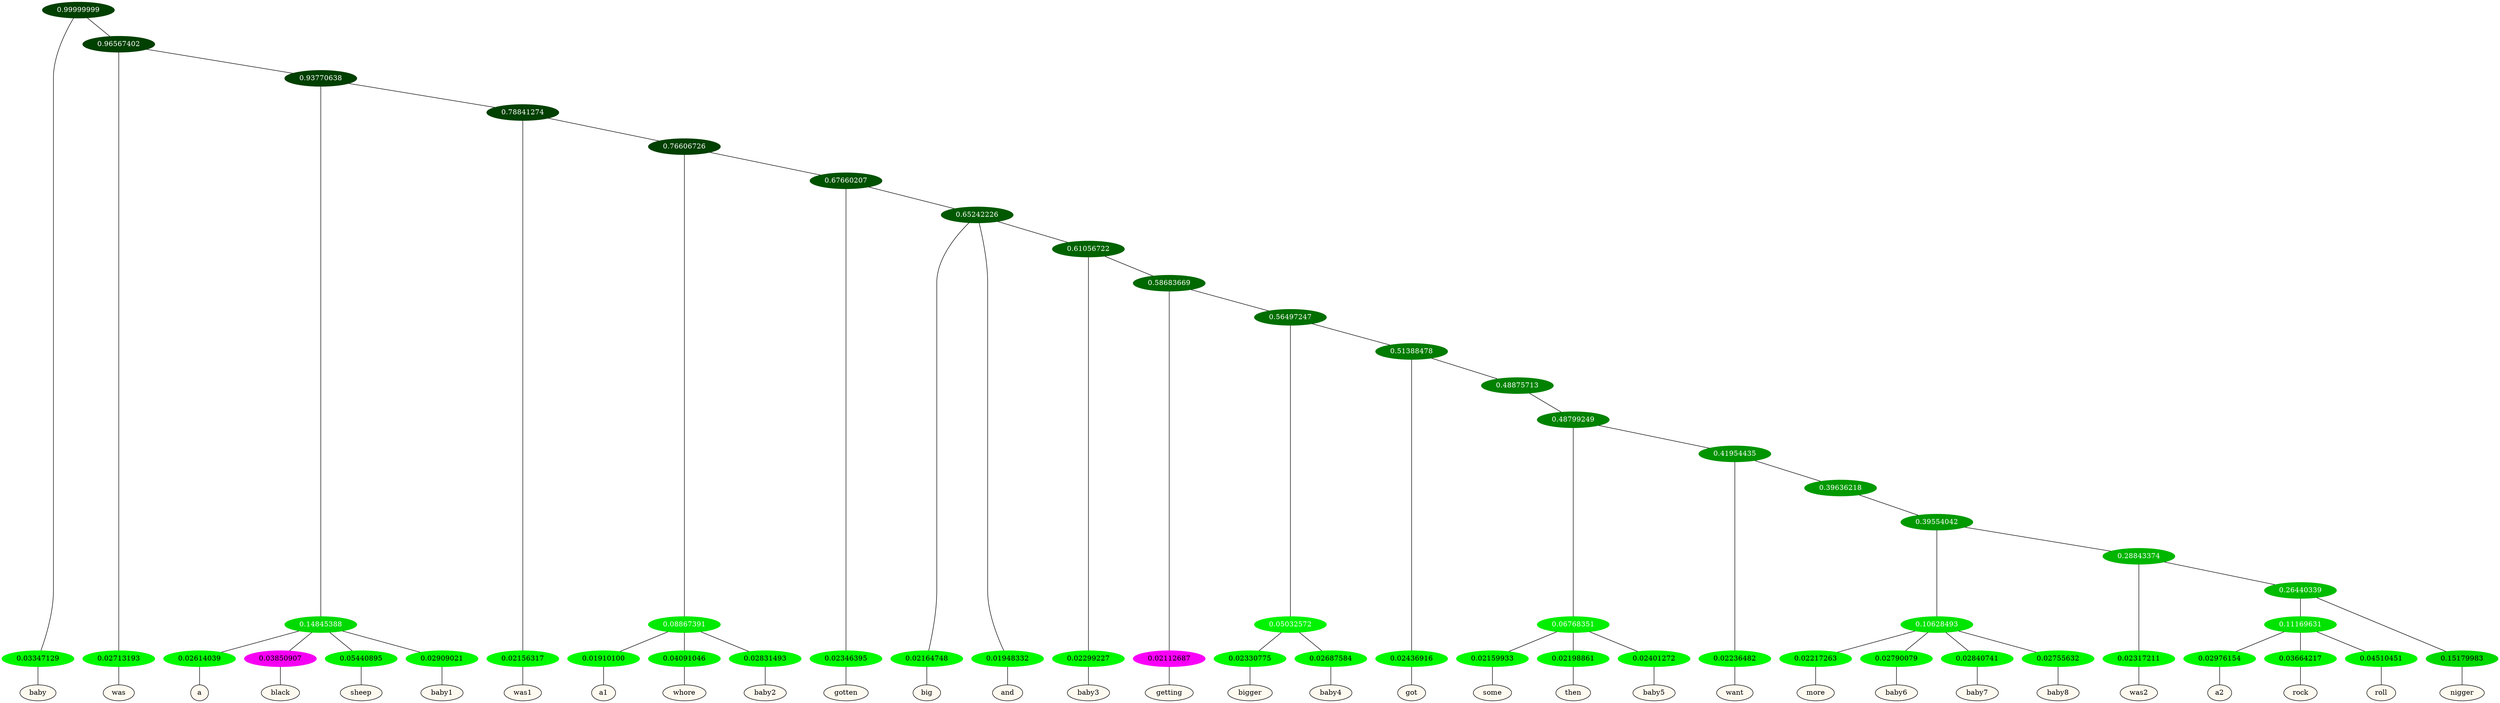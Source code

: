 graph {
	node [format=png height=0.15 nodesep=0.001 ordering=out overlap=prism overlap_scaling=0.01 ranksep=0.001 ratio=0.2 style=filled width=0.15]
	{
		rank=same
		a_w_1 [label=baby color=black fillcolor=floralwhite style="filled,solid"]
		a_w_3 [label=was color=black fillcolor=floralwhite style="filled,solid"]
		a_w_7 [label=a color=black fillcolor=floralwhite style="filled,solid"]
		a_w_8 [label=black color=black fillcolor=floralwhite style="filled,solid"]
		a_w_9 [label=sheep color=black fillcolor=floralwhite style="filled,solid"]
		a_w_10 [label=baby1 color=black fillcolor=floralwhite style="filled,solid"]
		a_w_11 [label=was1 color=black fillcolor=floralwhite style="filled,solid"]
		a_w_15 [label=a1 color=black fillcolor=floralwhite style="filled,solid"]
		a_w_16 [label=whore color=black fillcolor=floralwhite style="filled,solid"]
		a_w_17 [label=baby2 color=black fillcolor=floralwhite style="filled,solid"]
		a_w_18 [label=gotten color=black fillcolor=floralwhite style="filled,solid"]
		a_w_20 [label=big color=black fillcolor=floralwhite style="filled,solid"]
		a_w_21 [label=and color=black fillcolor=floralwhite style="filled,solid"]
		a_w_23 [label=baby3 color=black fillcolor=floralwhite style="filled,solid"]
		a_w_25 [label=getting color=black fillcolor=floralwhite style="filled,solid"]
		a_w_29 [label=bigger color=black fillcolor=floralwhite style="filled,solid"]
		a_w_30 [label=baby4 color=black fillcolor=floralwhite style="filled,solid"]
		a_w_31 [label=got color=black fillcolor=floralwhite style="filled,solid"]
		a_w_36 [label=some color=black fillcolor=floralwhite style="filled,solid"]
		a_w_37 [label=then color=black fillcolor=floralwhite style="filled,solid"]
		a_w_38 [label=baby5 color=black fillcolor=floralwhite style="filled,solid"]
		a_w_39 [label=want color=black fillcolor=floralwhite style="filled,solid"]
		a_w_44 [label=more color=black fillcolor=floralwhite style="filled,solid"]
		a_w_45 [label=baby6 color=black fillcolor=floralwhite style="filled,solid"]
		a_w_46 [label=baby7 color=black fillcolor=floralwhite style="filled,solid"]
		a_w_47 [label=baby8 color=black fillcolor=floralwhite style="filled,solid"]
		a_w_48 [label=was2 color=black fillcolor=floralwhite style="filled,solid"]
		a_w_52 [label=a2 color=black fillcolor=floralwhite style="filled,solid"]
		a_w_53 [label=rock color=black fillcolor=floralwhite style="filled,solid"]
		a_w_54 [label=roll color=black fillcolor=floralwhite style="filled,solid"]
		a_w_51 [label=nigger color=black fillcolor=floralwhite style="filled,solid"]
	}
	a_n_1 -- a_w_1
	a_n_3 -- a_w_3
	a_n_7 -- a_w_7
	a_n_8 -- a_w_8
	a_n_9 -- a_w_9
	a_n_10 -- a_w_10
	a_n_11 -- a_w_11
	a_n_15 -- a_w_15
	a_n_16 -- a_w_16
	a_n_17 -- a_w_17
	a_n_18 -- a_w_18
	a_n_20 -- a_w_20
	a_n_21 -- a_w_21
	a_n_23 -- a_w_23
	a_n_25 -- a_w_25
	a_n_29 -- a_w_29
	a_n_30 -- a_w_30
	a_n_31 -- a_w_31
	a_n_36 -- a_w_36
	a_n_37 -- a_w_37
	a_n_38 -- a_w_38
	a_n_39 -- a_w_39
	a_n_44 -- a_w_44
	a_n_45 -- a_w_45
	a_n_46 -- a_w_46
	a_n_47 -- a_w_47
	a_n_48 -- a_w_48
	a_n_52 -- a_w_52
	a_n_53 -- a_w_53
	a_n_54 -- a_w_54
	a_n_51 -- a_w_51
	{
		rank=same
		a_n_1 [label=0.03347129 color="0.334 1.000 0.967" fontcolor=black]
		a_n_3 [label=0.02713193 color="0.334 1.000 0.973" fontcolor=black]
		a_n_7 [label=0.02614039 color="0.334 1.000 0.974" fontcolor=black]
		a_n_8 [label=0.03850907 color="0.835 1.000 0.961" fontcolor=black]
		a_n_9 [label=0.05440895 color="0.334 1.000 0.946" fontcolor=black]
		a_n_10 [label=0.02909021 color="0.334 1.000 0.971" fontcolor=black]
		a_n_11 [label=0.02156317 color="0.334 1.000 0.978" fontcolor=black]
		a_n_15 [label=0.01910100 color="0.334 1.000 0.981" fontcolor=black]
		a_n_16 [label=0.04091046 color="0.334 1.000 0.959" fontcolor=black]
		a_n_17 [label=0.02831493 color="0.334 1.000 0.972" fontcolor=black]
		a_n_18 [label=0.02346395 color="0.334 1.000 0.977" fontcolor=black]
		a_n_20 [label=0.02164748 color="0.334 1.000 0.978" fontcolor=black]
		a_n_21 [label=0.01948332 color="0.334 1.000 0.981" fontcolor=black]
		a_n_23 [label=0.02299227 color="0.334 1.000 0.977" fontcolor=black]
		a_n_25 [label=0.02112687 color="0.835 1.000 0.979" fontcolor=black]
		a_n_29 [label=0.02330775 color="0.334 1.000 0.977" fontcolor=black]
		a_n_30 [label=0.02687584 color="0.334 1.000 0.973" fontcolor=black]
		a_n_31 [label=0.02436916 color="0.334 1.000 0.976" fontcolor=black]
		a_n_36 [label=0.02159933 color="0.334 1.000 0.978" fontcolor=black]
		a_n_37 [label=0.02198861 color="0.334 1.000 0.978" fontcolor=black]
		a_n_38 [label=0.02401272 color="0.334 1.000 0.976" fontcolor=black]
		a_n_39 [label=0.02236482 color="0.334 1.000 0.978" fontcolor=black]
		a_n_44 [label=0.02217263 color="0.334 1.000 0.978" fontcolor=black]
		a_n_45 [label=0.02790079 color="0.334 1.000 0.972" fontcolor=black]
		a_n_46 [label=0.02840741 color="0.334 1.000 0.972" fontcolor=black]
		a_n_47 [label=0.02755632 color="0.334 1.000 0.972" fontcolor=black]
		a_n_48 [label=0.02317211 color="0.334 1.000 0.977" fontcolor=black]
		a_n_52 [label=0.02976154 color="0.334 1.000 0.970" fontcolor=black]
		a_n_53 [label=0.03664217 color="0.334 1.000 0.963" fontcolor=black]
		a_n_54 [label=0.04510451 color="0.334 1.000 0.955" fontcolor=black]
		a_n_51 [label=0.15179983 color="0.334 1.000 0.848" fontcolor=black]
	}
	a_n_0 [label=0.99999999 color="0.334 1.000 0.250" fontcolor=grey99]
	a_n_0 -- a_n_1
	a_n_2 [label=0.96567402 color="0.334 1.000 0.250" fontcolor=grey99]
	a_n_0 -- a_n_2
	a_n_2 -- a_n_3
	a_n_4 [label=0.93770638 color="0.334 1.000 0.250" fontcolor=grey99]
	a_n_2 -- a_n_4
	a_n_5 [label=0.14845388 color="0.334 1.000 0.852" fontcolor=grey99]
	a_n_4 -- a_n_5
	a_n_6 [label=0.78841274 color="0.334 1.000 0.250" fontcolor=grey99]
	a_n_4 -- a_n_6
	a_n_5 -- a_n_7
	a_n_5 -- a_n_8
	a_n_5 -- a_n_9
	a_n_5 -- a_n_10
	a_n_6 -- a_n_11
	a_n_12 [label=0.76606726 color="0.334 1.000 0.250" fontcolor=grey99]
	a_n_6 -- a_n_12
	a_n_13 [label=0.08867391 color="0.334 1.000 0.911" fontcolor=grey99]
	a_n_12 -- a_n_13
	a_n_14 [label=0.67660207 color="0.334 1.000 0.323" fontcolor=grey99]
	a_n_12 -- a_n_14
	a_n_13 -- a_n_15
	a_n_13 -- a_n_16
	a_n_13 -- a_n_17
	a_n_14 -- a_n_18
	a_n_19 [label=0.65242226 color="0.334 1.000 0.348" fontcolor=grey99]
	a_n_14 -- a_n_19
	a_n_19 -- a_n_20
	a_n_19 -- a_n_21
	a_n_22 [label=0.61056722 color="0.334 1.000 0.389" fontcolor=grey99]
	a_n_19 -- a_n_22
	a_n_22 -- a_n_23
	a_n_24 [label=0.58683669 color="0.334 1.000 0.413" fontcolor=grey99]
	a_n_22 -- a_n_24
	a_n_24 -- a_n_25
	a_n_26 [label=0.56497247 color="0.334 1.000 0.435" fontcolor=grey99]
	a_n_24 -- a_n_26
	a_n_27 [label=0.05032572 color="0.334 1.000 0.950" fontcolor=grey99]
	a_n_26 -- a_n_27
	a_n_28 [label=0.51388478 color="0.334 1.000 0.486" fontcolor=grey99]
	a_n_26 -- a_n_28
	a_n_27 -- a_n_29
	a_n_27 -- a_n_30
	a_n_28 -- a_n_31
	a_n_32 [label=0.48875713 color="0.334 1.000 0.511" fontcolor=grey99]
	a_n_28 -- a_n_32
	a_n_33 [label=0.48799249 color="0.334 1.000 0.512" fontcolor=grey99]
	a_n_32 -- a_n_33
	a_n_34 [label=0.06768351 color="0.334 1.000 0.932" fontcolor=grey99]
	a_n_33 -- a_n_34
	a_n_35 [label=0.41954435 color="0.334 1.000 0.580" fontcolor=grey99]
	a_n_33 -- a_n_35
	a_n_34 -- a_n_36
	a_n_34 -- a_n_37
	a_n_34 -- a_n_38
	a_n_35 -- a_n_39
	a_n_40 [label=0.39636218 color="0.334 1.000 0.604" fontcolor=grey99]
	a_n_35 -- a_n_40
	a_n_41 [label=0.39554042 color="0.334 1.000 0.604" fontcolor=grey99]
	a_n_40 -- a_n_41
	a_n_42 [label=0.10628493 color="0.334 1.000 0.894" fontcolor=grey99]
	a_n_41 -- a_n_42
	a_n_43 [label=0.28843374 color="0.334 1.000 0.712" fontcolor=grey99]
	a_n_41 -- a_n_43
	a_n_42 -- a_n_44
	a_n_42 -- a_n_45
	a_n_42 -- a_n_46
	a_n_42 -- a_n_47
	a_n_43 -- a_n_48
	a_n_49 [label=0.26440339 color="0.334 1.000 0.736" fontcolor=grey99]
	a_n_43 -- a_n_49
	a_n_50 [label=0.11169631 color="0.334 1.000 0.888" fontcolor=grey99]
	a_n_49 -- a_n_50
	a_n_49 -- a_n_51
	a_n_50 -- a_n_52
	a_n_50 -- a_n_53
	a_n_50 -- a_n_54
}
